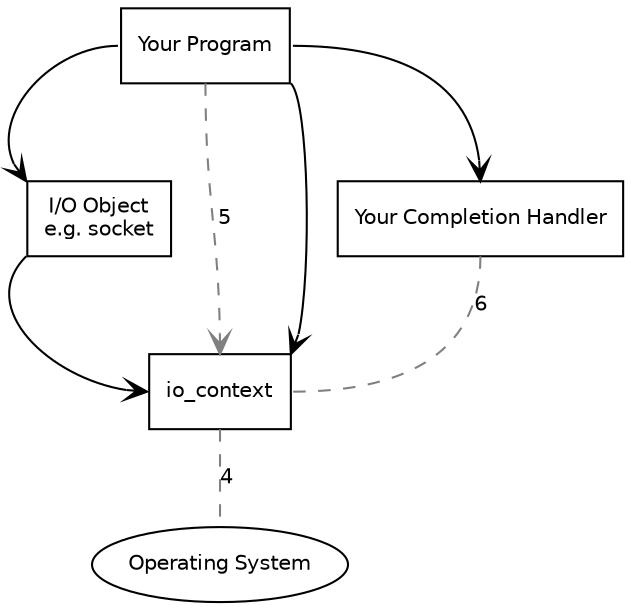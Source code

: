 digraph g
{
  graph
    [
      nodesep="0.2"
    ];

  edge
    [
      fontname="Helvetica",
      fontsize=10,
      labelfontname="Helvetica",
      labelfontsize=10
    ];

  node
    [
      fontname="Helvetica",
      fontsize=10,
      shape=box
    ];

  edge
    [
      arrowhead="open"
    ]

  // Program elements.
  {
    operating_system [ label="Operating System", shape=ellipse ];
    io_context [ label="io_context" ];
    io_object [ label="I/O Object\ne.g. socket" ];
    your_program [ label="Your Program" ];
    your_completion_handler [ label="Your Completion Handler" ];
  }

  // Owning relationships.
  {
    edge [ arrowtail="diamond" ];
    your_program:e -> your_completion_handler:n;
    your_program:w -> io_object:nw;
    your_program:se -> io_context:ne;
  }

  // Non-owning relationships;
  {
    io_object:sw -> io_context:w;
  }

  // Visible actions.
  {
    edge [ style="dashed", color="#808080" ];

    // Forward actions.
    {
      your_program:s -> io_context:n [ label="5" ];
    }

    // Reverse actions.
    {
      edge [ arrowhead="none", arrowtail="open" ];
      io_context:s -> operating_system:n [ label="4" ];
      your_completion_handler:s -> io_context:e [ label="6" ];
    }
  }

  // Invisible actions.
  {
    edge [ style="invis" ];

    // Forward actions.
    {
      your_program:sw -> io_object:n [ label="1" ];
      io_object:s -> io_context:nw [ label="2" ];
      //io_context:s -> operating_system:n [ label="3" ];
    }
  }
}
